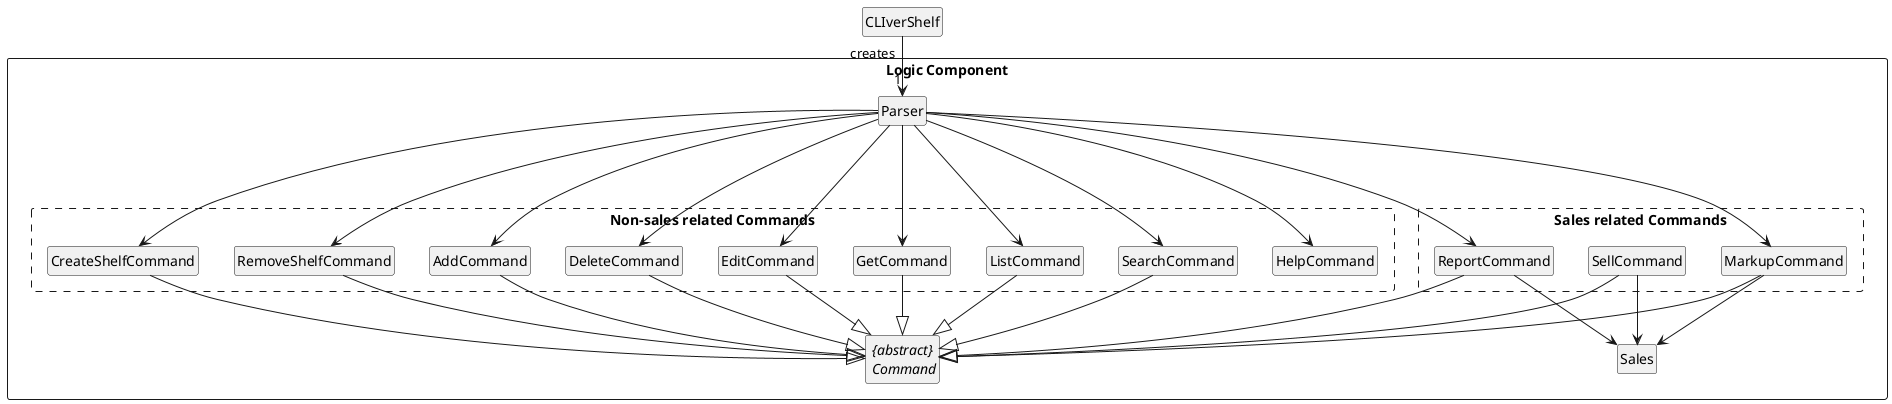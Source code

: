 @startuml
'https://plantuml.com/class-diagram
hide circle
skinparam classAttributeIconSize 0
hide empty members

class CLIverShelf

package "Logic Component" <<Rectangle>> {
    package "Non-sales related Commands" <<Rectangle>> #line.dashed{
        class CreateShelfCommand
        class RemoveShelfCommand
        class AddCommand
        class DeleteCommand
        class EditCommand
        class GetCommand
        class ListCommand
        class SearchCommand
        class HelpCommand
    }
    class Parser

    package "Sales related Commands" <<Rectangle>> #line.dashed{
        class SellCommand
        class ReportCommand
        class MarkupCommand
    }

    class Sales
    abstract class "{abstract}\n Command" as command

}

CLIverShelf "creates"--> "1" Parser

Parser --> CreateShelfCommand
Parser ---> RemoveShelfCommand
Parser ---> AddCommand
Parser ---> DeleteCommand
Parser ---> EditCommand
Parser ---> GetCommand
Parser ---> ListCommand
Parser ---> SearchCommand

Parser ---> ReportCommand
Parser ---> MarkupCommand
Parser ---> HelpCommand



CreateShelfCommand --|> command
RemoveShelfCommand --|> command
AddCommand --|> command
DeleteCommand --|> command
EditCommand --|> command
GetCommand --|> command
ListCommand --|> command
SearchCommand --|> command

SellCommand --|> command
SellCommand --> Sales
ReportCommand --|> command
ReportCommand --> Sales
MarkupCommand --|> command
MarkupCommand --> Sales
@enduml